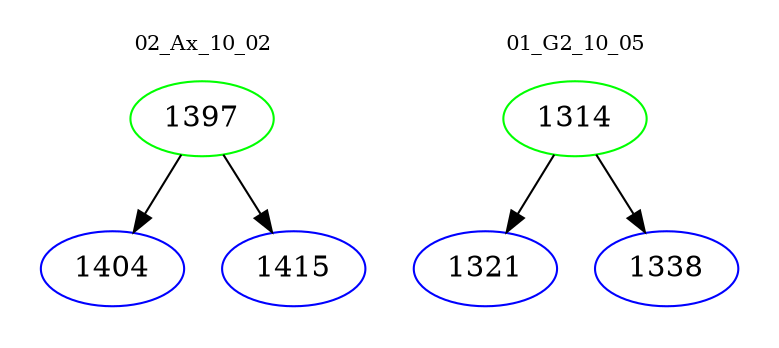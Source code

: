 digraph{
subgraph cluster_0 {
color = white
label = "02_Ax_10_02";
fontsize=10;
T0_1397 [label="1397", color="green"]
T0_1397 -> T0_1404 [color="black"]
T0_1404 [label="1404", color="blue"]
T0_1397 -> T0_1415 [color="black"]
T0_1415 [label="1415", color="blue"]
}
subgraph cluster_1 {
color = white
label = "01_G2_10_05";
fontsize=10;
T1_1314 [label="1314", color="green"]
T1_1314 -> T1_1321 [color="black"]
T1_1321 [label="1321", color="blue"]
T1_1314 -> T1_1338 [color="black"]
T1_1338 [label="1338", color="blue"]
}
}
